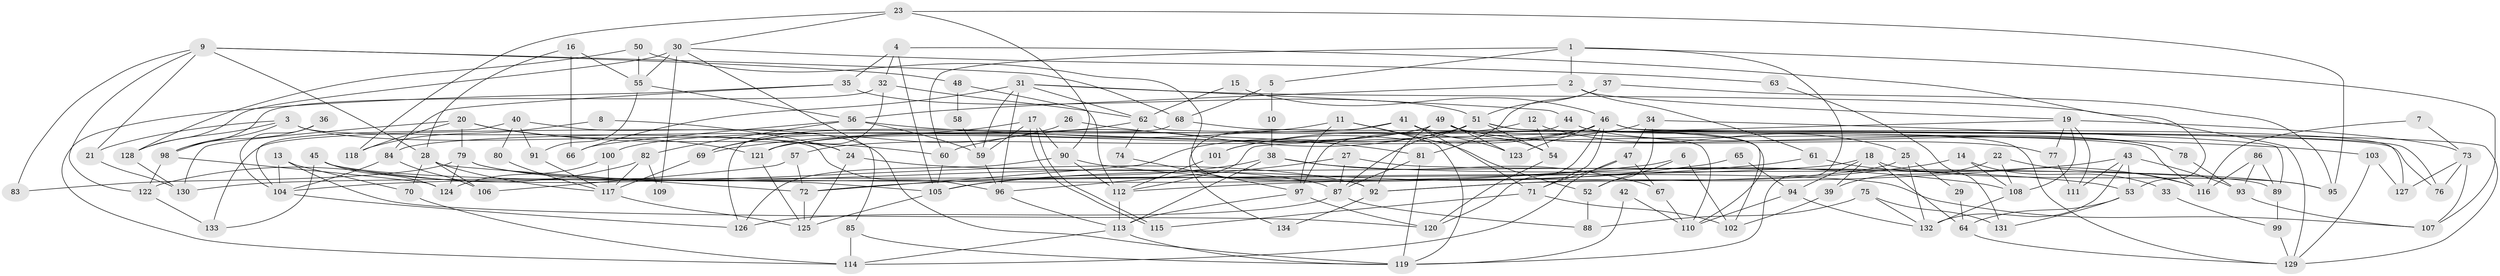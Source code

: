 // Generated by graph-tools (version 1.1) at 2025/36/03/09/25 02:36:20]
// undirected, 134 vertices, 268 edges
graph export_dot {
graph [start="1"]
  node [color=gray90,style=filled];
  1;
  2;
  3;
  4;
  5;
  6;
  7;
  8;
  9;
  10;
  11;
  12;
  13;
  14;
  15;
  16;
  17;
  18;
  19;
  20;
  21;
  22;
  23;
  24;
  25;
  26;
  27;
  28;
  29;
  30;
  31;
  32;
  33;
  34;
  35;
  36;
  37;
  38;
  39;
  40;
  41;
  42;
  43;
  44;
  45;
  46;
  47;
  48;
  49;
  50;
  51;
  52;
  53;
  54;
  55;
  56;
  57;
  58;
  59;
  60;
  61;
  62;
  63;
  64;
  65;
  66;
  67;
  68;
  69;
  70;
  71;
  72;
  73;
  74;
  75;
  76;
  77;
  78;
  79;
  80;
  81;
  82;
  83;
  84;
  85;
  86;
  87;
  88;
  89;
  90;
  91;
  92;
  93;
  94;
  95;
  96;
  97;
  98;
  99;
  100;
  101;
  102;
  103;
  104;
  105;
  106;
  107;
  108;
  109;
  110;
  111;
  112;
  113;
  114;
  115;
  116;
  117;
  118;
  119;
  120;
  121;
  122;
  123;
  124;
  125;
  126;
  127;
  128;
  129;
  130;
  131;
  132;
  133;
  134;
  1 -- 2;
  1 -- 119;
  1 -- 5;
  1 -- 60;
  1 -- 107;
  2 -- 19;
  2 -- 56;
  2 -- 61;
  3 -- 98;
  3 -- 96;
  3 -- 21;
  3 -- 24;
  3 -- 128;
  4 -- 35;
  4 -- 32;
  4 -- 53;
  4 -- 105;
  5 -- 68;
  5 -- 10;
  6 -- 102;
  6 -- 104;
  6 -- 52;
  7 -- 116;
  7 -- 73;
  8 -- 24;
  8 -- 118;
  9 -- 28;
  9 -- 122;
  9 -- 21;
  9 -- 48;
  9 -- 68;
  9 -- 83;
  10 -- 38;
  11 -- 119;
  11 -- 97;
  11 -- 52;
  11 -- 69;
  12 -- 25;
  12 -- 97;
  12 -- 54;
  13 -- 104;
  13 -- 120;
  13 -- 70;
  14 -- 92;
  14 -- 108;
  14 -- 33;
  15 -- 62;
  15 -- 46;
  16 -- 28;
  16 -- 66;
  16 -- 55;
  17 -- 69;
  17 -- 115;
  17 -- 115;
  17 -- 59;
  17 -- 90;
  18 -- 130;
  18 -- 64;
  18 -- 39;
  18 -- 94;
  18 -- 95;
  19 -- 112;
  19 -- 77;
  19 -- 73;
  19 -- 108;
  19 -- 111;
  20 -- 121;
  20 -- 79;
  20 -- 60;
  20 -- 118;
  20 -- 130;
  21 -- 130;
  22 -- 116;
  22 -- 108;
  22 -- 39;
  23 -- 90;
  23 -- 30;
  23 -- 95;
  23 -- 118;
  24 -- 53;
  24 -- 125;
  25 -- 132;
  25 -- 92;
  25 -- 29;
  26 -- 69;
  26 -- 81;
  27 -- 87;
  27 -- 96;
  27 -- 89;
  28 -- 72;
  28 -- 117;
  28 -- 70;
  28 -- 106;
  29 -- 64;
  30 -- 85;
  30 -- 128;
  30 -- 55;
  30 -- 63;
  30 -- 109;
  31 -- 62;
  31 -- 59;
  31 -- 44;
  31 -- 66;
  31 -- 96;
  31 -- 129;
  32 -- 98;
  32 -- 121;
  32 -- 62;
  33 -- 99;
  34 -- 47;
  34 -- 52;
  34 -- 89;
  34 -- 101;
  35 -- 51;
  35 -- 114;
  35 -- 84;
  36 -- 98;
  36 -- 104;
  37 -- 51;
  37 -- 95;
  37 -- 81;
  38 -- 105;
  38 -- 95;
  38 -- 67;
  38 -- 113;
  39 -- 102;
  40 -- 119;
  40 -- 104;
  40 -- 80;
  40 -- 91;
  41 -- 123;
  41 -- 102;
  41 -- 71;
  41 -- 84;
  41 -- 134;
  42 -- 110;
  42 -- 119;
  43 -- 93;
  43 -- 132;
  43 -- 53;
  43 -- 111;
  43 -- 112;
  44 -- 78;
  44 -- 129;
  44 -- 133;
  45 -- 92;
  45 -- 107;
  45 -- 124;
  45 -- 133;
  46 -- 127;
  46 -- 129;
  46 -- 71;
  46 -- 76;
  46 -- 101;
  46 -- 120;
  46 -- 121;
  46 -- 123;
  47 -- 71;
  47 -- 114;
  47 -- 67;
  48 -- 112;
  48 -- 58;
  49 -- 121;
  49 -- 54;
  49 -- 57;
  49 -- 77;
  49 -- 78;
  49 -- 92;
  49 -- 123;
  50 -- 128;
  50 -- 55;
  50 -- 92;
  51 -- 72;
  51 -- 60;
  51 -- 54;
  51 -- 76;
  51 -- 87;
  51 -- 110;
  52 -- 88;
  53 -- 64;
  53 -- 131;
  54 -- 120;
  55 -- 56;
  55 -- 91;
  56 -- 59;
  56 -- 66;
  56 -- 82;
  56 -- 103;
  57 -- 106;
  57 -- 72;
  58 -- 59;
  59 -- 96;
  60 -- 105;
  61 -- 72;
  61 -- 116;
  62 -- 110;
  62 -- 74;
  62 -- 100;
  63 -- 131;
  64 -- 129;
  65 -- 105;
  65 -- 94;
  67 -- 110;
  68 -- 126;
  68 -- 116;
  69 -- 117;
  70 -- 114;
  71 -- 102;
  71 -- 115;
  72 -- 125;
  73 -- 76;
  73 -- 107;
  73 -- 127;
  74 -- 97;
  75 -- 132;
  75 -- 88;
  75 -- 131;
  77 -- 111;
  78 -- 93;
  79 -- 124;
  79 -- 105;
  79 -- 83;
  79 -- 87;
  80 -- 117;
  81 -- 87;
  81 -- 119;
  82 -- 117;
  82 -- 109;
  82 -- 122;
  84 -- 104;
  84 -- 106;
  85 -- 119;
  85 -- 114;
  86 -- 89;
  86 -- 116;
  86 -- 93;
  87 -- 88;
  87 -- 126;
  89 -- 99;
  90 -- 112;
  90 -- 108;
  90 -- 126;
  91 -- 117;
  92 -- 134;
  93 -- 107;
  94 -- 110;
  94 -- 132;
  96 -- 113;
  97 -- 120;
  97 -- 113;
  98 -- 124;
  98 -- 122;
  99 -- 129;
  100 -- 117;
  100 -- 124;
  101 -- 112;
  103 -- 129;
  103 -- 127;
  104 -- 126;
  105 -- 125;
  108 -- 132;
  112 -- 113;
  113 -- 114;
  113 -- 119;
  117 -- 125;
  121 -- 125;
  122 -- 133;
  128 -- 130;
}
